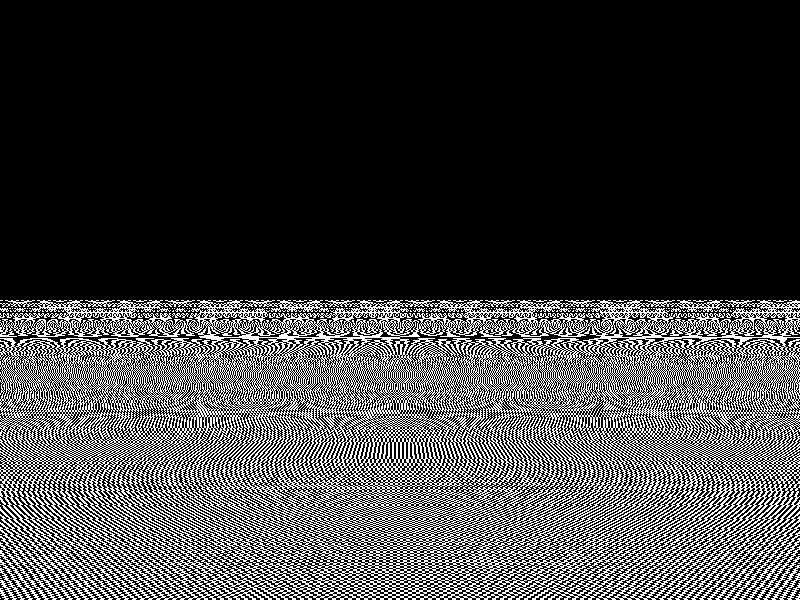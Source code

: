 plane {
  z, -40
  texture {
    pigment {
      checker
      color rgb 1, color rgb 0
    }
  }
}

plane {
  y, -75
  texture {
    pigment {
      checker
      color rgb 1, color rgb 0
    }
  }
}

